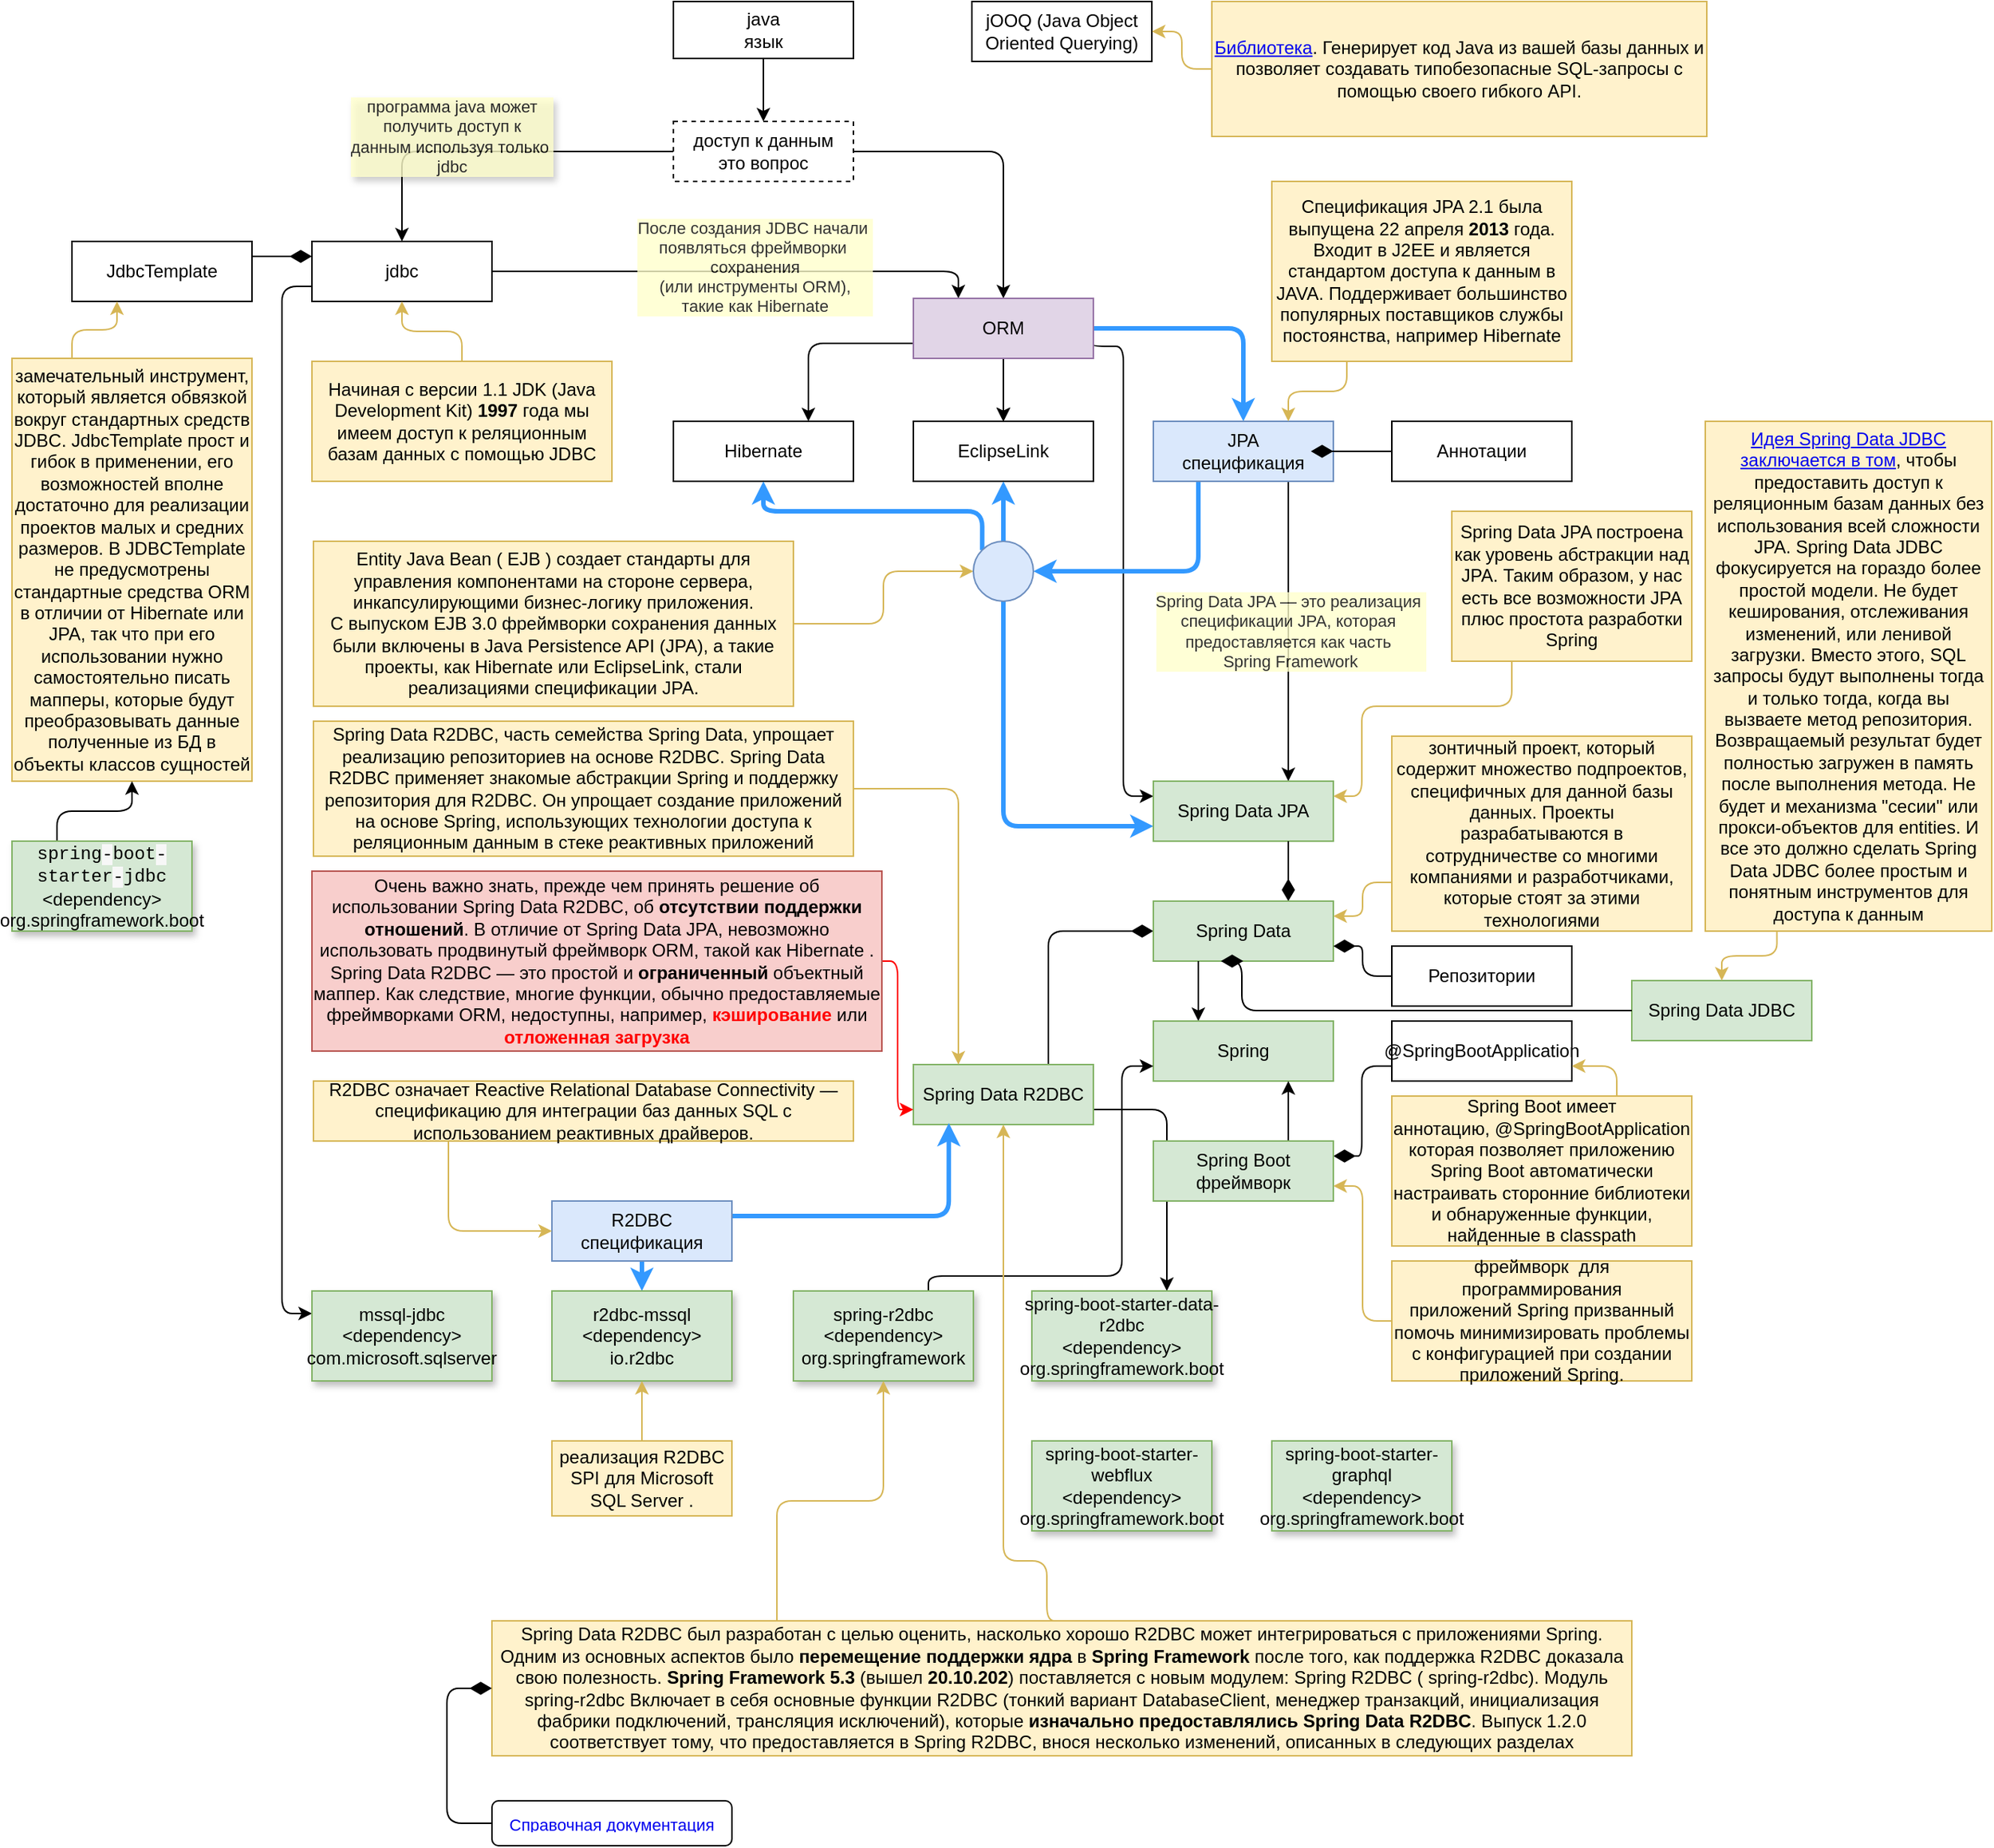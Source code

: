 <mxfile>
    <diagram id="G2yRbLmWqcp8tXKO7TOL" name="Page-1">
        <mxGraphModel dx="1200" dy="1109" grid="1" gridSize="10" guides="1" tooltips="1" connect="1" arrows="1" fold="1" page="1" pageScale="1" pageWidth="1169" pageHeight="1654" math="0" shadow="0">
            <root>
                <mxCell id="0"/>
                <mxCell id="1" parent="0"/>
                <mxCell id="120" style="edgeStyle=orthogonalEdgeStyle;shape=connector;rounded=1;html=1;exitX=0.5;exitY=1;exitDx=0;exitDy=0;entryX=0.5;entryY=0;entryDx=0;entryDy=0;strokeColor=#3399FF;align=center;verticalAlign=middle;fontFamily=Helvetica;fontSize=11;fontColor=default;labelBackgroundColor=default;endArrow=classic;strokeWidth=3;fillColor=#dae8fc;" parent="1" source="93" target="100" edge="1">
                    <mxGeometry relative="1" as="geometry"/>
                </mxCell>
                <mxCell id="4" value="" style="edgeStyle=none;html=1;" parent="1" source="2" target="3" edge="1">
                    <mxGeometry relative="1" as="geometry"/>
                </mxCell>
                <mxCell id="2" value="java&lt;div&gt;язык&lt;/div&gt;" style="rounded=0;whiteSpace=wrap;html=1;" parent="1" vertex="1">
                    <mxGeometry x="481" y="40" width="120" height="38" as="geometry"/>
                </mxCell>
                <mxCell id="6" value="" style="edgeStyle=orthogonalEdgeStyle;html=1;entryX=0.5;entryY=0;entryDx=0;entryDy=0;" parent="1" source="3" target="5" edge="1">
                    <mxGeometry relative="1" as="geometry"/>
                </mxCell>
                <mxCell id="17" value="программа java может&lt;div&gt;получить доступ к&lt;/div&gt;&lt;div&gt;данным используя только&amp;nbsp;&lt;/div&gt;&lt;div&gt;jdbc&lt;/div&gt;" style="edgeLabel;html=1;align=center;verticalAlign=middle;resizable=0;points=[];fontFamily=Helvetica;fontSize=11;fontColor=default;labelBackgroundColor=#FFFFCC;textShadow=1;textOpacity=80;" parent="6" vertex="1" connectable="0">
                    <mxGeometry x="-0.054" relative="1" as="geometry">
                        <mxPoint x="-34" y="-10" as="offset"/>
                    </mxGeometry>
                </mxCell>
                <mxCell id="8" value="" style="edgeStyle=orthogonalEdgeStyle;html=1;" parent="1" source="3" target="7" edge="1">
                    <mxGeometry relative="1" as="geometry"/>
                </mxCell>
                <mxCell id="3" value="доступ к данным&lt;div&gt;это вопрос&lt;/div&gt;" style="whiteSpace=wrap;html=1;rounded=0;dashed=1;" parent="1" vertex="1">
                    <mxGeometry x="481" y="120" width="120" height="40" as="geometry"/>
                </mxCell>
                <mxCell id="38" style="edgeStyle=orthogonalEdgeStyle;shape=connector;rounded=1;html=1;exitX=1;exitY=0.5;exitDx=0;exitDy=0;entryX=0.25;entryY=0;entryDx=0;entryDy=0;strokeColor=default;align=center;verticalAlign=middle;fontFamily=Helvetica;fontSize=11;fontColor=default;labelBackgroundColor=default;endArrow=classic;" parent="1" source="5" target="7" edge="1">
                    <mxGeometry relative="1" as="geometry">
                        <Array as="points">
                            <mxPoint x="671" y="220"/>
                        </Array>
                    </mxGeometry>
                </mxCell>
                <mxCell id="39" value="После создания JDBC начали&amp;nbsp;&lt;div&gt;появляться фреймворки&amp;nbsp;&lt;/div&gt;&lt;div&gt;сохранения&lt;/div&gt;&lt;div&gt;&amp;nbsp;(или инструменты ORM),&amp;nbsp;&lt;/div&gt;&lt;div&gt;такие как&amp;nbsp;Hibernate&lt;/div&gt;" style="edgeLabel;html=1;align=center;verticalAlign=middle;resizable=0;points=[];rounded=0;fillColor=none;gradientColor=none;fontFamily=Helvetica;fontSize=11;fontColor=default;textOpacity=80;labelBackgroundColor=#FFFFCC;" parent="38" vertex="1" connectable="0">
                    <mxGeometry x="0.064" y="3" relative="1" as="geometry">
                        <mxPoint as="offset"/>
                    </mxGeometry>
                </mxCell>
                <mxCell id="115" style="edgeStyle=orthogonalEdgeStyle;shape=connector;rounded=1;html=1;exitX=0;exitY=0.75;exitDx=0;exitDy=0;entryX=0;entryY=0.25;entryDx=0;entryDy=0;strokeColor=default;align=center;verticalAlign=middle;fontFamily=Helvetica;fontSize=11;fontColor=default;labelBackgroundColor=default;endArrow=classic;" parent="1" source="5" target="102" edge="1">
                    <mxGeometry relative="1" as="geometry">
                        <Array as="points">
                            <mxPoint x="220" y="230"/>
                            <mxPoint x="220" y="915"/>
                        </Array>
                    </mxGeometry>
                </mxCell>
                <mxCell id="5" value="jdbc" style="whiteSpace=wrap;html=1;rounded=0;" parent="1" vertex="1">
                    <mxGeometry x="240" y="200" width="120" height="40" as="geometry"/>
                </mxCell>
                <mxCell id="41" value="" style="edgeStyle=orthogonalEdgeStyle;shape=connector;rounded=1;html=1;strokeColor=default;align=center;verticalAlign=middle;fontFamily=Helvetica;fontSize=11;fontColor=default;labelBackgroundColor=default;endArrow=classic;entryX=0.75;entryY=0;entryDx=0;entryDy=0;exitX=0;exitY=0.75;exitDx=0;exitDy=0;" parent="1" source="7" target="40" edge="1">
                    <mxGeometry relative="1" as="geometry">
                        <mxPoint x="640" y="230" as="sourcePoint"/>
                    </mxGeometry>
                </mxCell>
                <mxCell id="46" value="" style="edgeStyle=orthogonalEdgeStyle;shape=connector;rounded=1;html=1;strokeColor=#3399FF;align=center;verticalAlign=middle;fontFamily=Helvetica;fontSize=11;fontColor=default;labelBackgroundColor=default;endArrow=classic;exitX=1;exitY=0.5;exitDx=0;exitDy=0;fillColor=#dae8fc;strokeWidth=3;" parent="1" source="7" target="45" edge="1">
                    <mxGeometry relative="1" as="geometry"/>
                </mxCell>
                <mxCell id="48" value="" style="edgeStyle=orthogonalEdgeStyle;shape=connector;rounded=1;html=1;strokeColor=default;align=center;verticalAlign=middle;fontFamily=Helvetica;fontSize=11;fontColor=default;labelBackgroundColor=default;endArrow=classic;" parent="1" source="7" target="47" edge="1">
                    <mxGeometry relative="1" as="geometry"/>
                </mxCell>
                <mxCell id="54" value="" style="edgeStyle=orthogonalEdgeStyle;shape=connector;rounded=1;html=1;strokeColor=default;align=center;verticalAlign=middle;fontFamily=Helvetica;fontSize=11;fontColor=default;labelBackgroundColor=default;endArrow=classic;" parent="1" source="7" target="47" edge="1">
                    <mxGeometry relative="1" as="geometry"/>
                </mxCell>
                <mxCell id="56" value="" style="edgeStyle=orthogonalEdgeStyle;shape=connector;rounded=1;html=1;strokeColor=default;align=center;verticalAlign=middle;fontFamily=Helvetica;fontSize=11;fontColor=default;labelBackgroundColor=default;endArrow=classic;" parent="1" source="7" target="47" edge="1">
                    <mxGeometry relative="1" as="geometry"/>
                </mxCell>
                <mxCell id="58" style="edgeStyle=orthogonalEdgeStyle;shape=connector;rounded=1;html=1;exitX=1;exitY=0.75;exitDx=0;exitDy=0;strokeColor=default;align=center;verticalAlign=middle;fontFamily=Helvetica;fontSize=11;fontColor=default;labelBackgroundColor=default;endArrow=classic;entryX=0;entryY=0.25;entryDx=0;entryDy=0;" parent="1" source="7" target="57" edge="1">
                    <mxGeometry relative="1" as="geometry">
                        <Array as="points">
                            <mxPoint x="761" y="270"/>
                            <mxPoint x="781" y="270"/>
                            <mxPoint x="781" y="570"/>
                        </Array>
                    </mxGeometry>
                </mxCell>
                <mxCell id="7" value="ORM" style="whiteSpace=wrap;html=1;rounded=0;fillColor=#e1d5e7;strokeColor=#9673a6;" parent="1" vertex="1">
                    <mxGeometry x="641" y="238" width="120" height="40" as="geometry"/>
                </mxCell>
                <mxCell id="37" style="edgeStyle=orthogonalEdgeStyle;shape=connector;rounded=1;html=1;exitX=0.5;exitY=0;exitDx=0;exitDy=0;entryX=0.5;entryY=1;entryDx=0;entryDy=0;strokeColor=#d6b656;align=center;verticalAlign=middle;fontFamily=Helvetica;fontSize=11;fontColor=default;labelBackgroundColor=default;endArrow=classic;fillColor=#fff2cc;" parent="1" source="26" target="5" edge="1">
                    <mxGeometry relative="1" as="geometry"/>
                </mxCell>
                <mxCell id="26" value="Начиная с версии 1.1 JDK (Java Development Kit) &lt;b&gt;1997 &lt;/b&gt;года мы имеем доступ к реляционным базам данных с помощью&amp;nbsp;JDBC" style="text;html=1;align=center;verticalAlign=middle;whiteSpace=wrap;rounded=0;fillColor=#fff2cc;strokeColor=#d6b656;" parent="1" vertex="1">
                    <mxGeometry x="240" y="280" width="200" height="80" as="geometry"/>
                </mxCell>
                <mxCell id="40" value="Hibernate" style="whiteSpace=wrap;html=1;rounded=0;strokeColor=default;align=center;verticalAlign=middle;fillColor=default;" parent="1" vertex="1">
                    <mxGeometry x="481" y="320" width="120" height="40" as="geometry"/>
                </mxCell>
                <mxCell id="51" style="edgeStyle=orthogonalEdgeStyle;shape=connector;rounded=1;html=1;exitX=0.25;exitY=1;exitDx=0;exitDy=0;entryX=1;entryY=0.5;entryDx=0;entryDy=0;strokeColor=#3399FF;align=center;verticalAlign=middle;fontFamily=Helvetica;fontSize=11;fontColor=default;labelBackgroundColor=default;endArrow=classic;fillColor=#dae8fc;strokeWidth=3;" parent="1" source="45" target="79" edge="1">
                    <mxGeometry relative="1" as="geometry"/>
                </mxCell>
                <mxCell id="63" style="edgeStyle=orthogonalEdgeStyle;shape=connector;rounded=1;html=1;exitX=0.75;exitY=1;exitDx=0;exitDy=0;strokeColor=default;align=center;verticalAlign=middle;fontFamily=Helvetica;fontSize=11;fontColor=default;labelBackgroundColor=default;endArrow=classic;entryX=0.75;entryY=0;entryDx=0;entryDy=0;" parent="1" source="45" target="57" edge="1">
                    <mxGeometry relative="1" as="geometry"/>
                </mxCell>
                <mxCell id="64" value="Spring Data JPA — это реализация&amp;nbsp;&lt;div&gt;спецификации JPA, которая&amp;nbsp;&lt;/div&gt;&lt;div&gt;предоставляется как часть&amp;nbsp;&lt;/div&gt;&lt;div&gt;Spring Framework&lt;/div&gt;" style="edgeLabel;html=1;align=center;verticalAlign=middle;resizable=0;points=[];rounded=0;fillColor=none;gradientColor=none;fontFamily=Helvetica;fontSize=11;fontColor=default;textOpacity=80;labelBackgroundColor=#FFFFCC;" parent="63" vertex="1" connectable="0">
                    <mxGeometry x="-0.004" y="1" relative="1" as="geometry">
                        <mxPoint as="offset"/>
                    </mxGeometry>
                </mxCell>
                <mxCell id="45" value="JPA&lt;div&gt;спецификация&lt;/div&gt;" style="whiteSpace=wrap;html=1;rounded=0;fillColor=#dae8fc;strokeColor=#6c8ebf;" parent="1" vertex="1">
                    <mxGeometry x="801" y="320" width="120" height="40" as="geometry"/>
                </mxCell>
                <mxCell id="47" value="&lt;span style=&quot;color: rgb(0, 0, 0);&quot;&gt;EclipseLink&lt;/span&gt;" style="whiteSpace=wrap;html=1;rounded=0;" parent="1" vertex="1">
                    <mxGeometry x="641" y="320" width="120" height="40" as="geometry"/>
                </mxCell>
                <mxCell id="52" style="edgeStyle=orthogonalEdgeStyle;shape=connector;rounded=1;html=1;exitX=0;exitY=0;exitDx=0;exitDy=0;entryX=0.5;entryY=1;entryDx=0;entryDy=0;strokeColor=#3399FF;align=center;verticalAlign=middle;fontFamily=Helvetica;fontSize=11;fontColor=default;labelBackgroundColor=default;endArrow=classic;strokeWidth=3;fillColor=#dae8fc;" parent="1" source="79" target="40" edge="1">
                    <mxGeometry relative="1" as="geometry">
                        <Array as="points">
                            <mxPoint x="687" y="380"/>
                            <mxPoint x="541" y="380"/>
                        </Array>
                    </mxGeometry>
                </mxCell>
                <mxCell id="53" style="edgeStyle=orthogonalEdgeStyle;shape=connector;rounded=1;html=1;exitX=0.5;exitY=0;exitDx=0;exitDy=0;entryX=0.5;entryY=1;entryDx=0;entryDy=0;strokeColor=#3399FF;align=center;verticalAlign=middle;fontFamily=Helvetica;fontSize=11;fontColor=default;labelBackgroundColor=default;endArrow=classic;strokeWidth=3;fillColor=#dae8fc;" parent="1" source="79" target="47" edge="1">
                    <mxGeometry relative="1" as="geometry"/>
                </mxCell>
                <mxCell id="62" style="edgeStyle=orthogonalEdgeStyle;shape=connector;rounded=1;html=1;exitX=0.5;exitY=1;exitDx=0;exitDy=0;entryX=0;entryY=0.75;entryDx=0;entryDy=0;strokeColor=#3399FF;align=center;verticalAlign=middle;fontFamily=Helvetica;fontSize=11;fontColor=default;labelBackgroundColor=default;endArrow=classic;strokeWidth=3;fillColor=#dae8fc;" parent="1" source="79" target="57" edge="1">
                    <mxGeometry relative="1" as="geometry"/>
                </mxCell>
                <mxCell id="80" style="edgeStyle=orthogonalEdgeStyle;shape=connector;rounded=1;html=1;exitX=1;exitY=0.5;exitDx=0;exitDy=0;entryX=0;entryY=0.5;entryDx=0;entryDy=0;strokeColor=#d6b656;align=center;verticalAlign=middle;fontFamily=Helvetica;fontSize=11;fontColor=default;labelBackgroundColor=default;endArrow=classic;fillColor=#fff2cc;" parent="1" source="50" target="79" edge="1">
                    <mxGeometry relative="1" as="geometry"/>
                </mxCell>
                <mxCell id="50" value="Entity Java Bean (&amp;nbsp;EJB&amp;nbsp;) создает стандарты для управления компонентами на стороне сервера, инкапсулирующими бизнес-логику приложения.&lt;br&gt;С выпуском EJB 3.0 фреймворки сохранения данных были включены в Java Persistence API (JPA), а такие проекты, как Hibernate или&amp;nbsp;EclipseLink,&amp;nbsp;стали реализациями спецификации JPA." style="text;html=1;align=center;verticalAlign=middle;whiteSpace=wrap;rounded=0;fillColor=#fff2cc;strokeColor=#d6b656;" parent="1" vertex="1">
                    <mxGeometry x="241" y="400" width="320" height="110" as="geometry"/>
                </mxCell>
                <mxCell id="57" value="Spring Data JPA" style="whiteSpace=wrap;html=1;rounded=0;fillColor=#d5e8d4;strokeColor=#82b366;" parent="1" vertex="1">
                    <mxGeometry x="801" y="560" width="120" height="40" as="geometry"/>
                </mxCell>
                <mxCell id="66" style="edgeStyle=orthogonalEdgeStyle;shape=connector;rounded=1;html=1;exitX=0.75;exitY=1;exitDx=0;exitDy=0;entryX=0.75;entryY=0;entryDx=0;entryDy=0;strokeColor=default;align=center;verticalAlign=middle;fontFamily=Helvetica;fontSize=11;fontColor=default;labelBackgroundColor=default;endArrow=diamondThin;endFill=1;startSize=6;endSize=12;" parent="1" source="57" target="65" edge="1">
                    <mxGeometry relative="1" as="geometry"/>
                </mxCell>
                <mxCell id="70" style="edgeStyle=orthogonalEdgeStyle;shape=connector;rounded=1;html=1;exitX=0.75;exitY=0;exitDx=0;exitDy=0;entryX=0;entryY=0.5;entryDx=0;entryDy=0;strokeColor=default;align=center;verticalAlign=middle;fontFamily=Helvetica;fontSize=11;fontColor=default;labelBackgroundColor=default;endArrow=diamondThin;startSize=6;endFill=1;endSize=12;" parent="1" source="69" target="65" edge="1">
                    <mxGeometry relative="1" as="geometry">
                        <Array as="points">
                            <mxPoint x="731" y="660"/>
                        </Array>
                    </mxGeometry>
                </mxCell>
                <mxCell id="65" value="Spring Data" style="whiteSpace=wrap;html=1;rounded=0;fillColor=#d5e8d4;strokeColor=#82b366;" parent="1" vertex="1">
                    <mxGeometry x="801" y="640" width="120" height="40" as="geometry"/>
                </mxCell>
                <mxCell id="68" style="edgeStyle=orthogonalEdgeStyle;shape=connector;rounded=1;html=1;exitX=0.25;exitY=1;exitDx=0;exitDy=0;entryX=0.25;entryY=0;entryDx=0;entryDy=0;strokeColor=default;align=center;verticalAlign=middle;fontFamily=Helvetica;fontSize=11;fontColor=default;labelBackgroundColor=default;endArrow=classic;" parent="1" source="65" target="67" edge="1">
                    <mxGeometry relative="1" as="geometry"/>
                </mxCell>
                <mxCell id="67" value="Spring" style="whiteSpace=wrap;html=1;rounded=0;fillColor=#d5e8d4;strokeColor=#82b366;" parent="1" vertex="1">
                    <mxGeometry x="801" y="720" width="120" height="40" as="geometry"/>
                </mxCell>
                <mxCell id="127" style="edgeStyle=orthogonalEdgeStyle;shape=connector;rounded=1;html=1;exitX=1;exitY=0.75;exitDx=0;exitDy=0;entryX=0.75;entryY=0;entryDx=0;entryDy=0;strokeColor=default;align=center;verticalAlign=middle;fontFamily=Helvetica;fontSize=11;fontColor=default;labelBackgroundColor=default;endArrow=classic;" parent="1" source="69" target="105" edge="1">
                    <mxGeometry relative="1" as="geometry"/>
                </mxCell>
                <mxCell id="69" value="Spring Data R2DBC" style="whiteSpace=wrap;html=1;rounded=0;fillColor=#d5e8d4;strokeColor=#82b366;" parent="1" vertex="1">
                    <mxGeometry x="641" y="749" width="120" height="40" as="geometry"/>
                </mxCell>
                <mxCell id="73" style="edgeStyle=orthogonalEdgeStyle;shape=connector;rounded=1;html=1;exitX=0;exitY=0.75;exitDx=0;exitDy=0;entryX=1;entryY=0.25;entryDx=0;entryDy=0;strokeColor=#d6b656;align=center;verticalAlign=middle;fontFamily=Helvetica;fontSize=11;fontColor=default;labelBackgroundColor=default;endArrow=classic;fillColor=#fff2cc;" parent="1" source="71" target="65" edge="1">
                    <mxGeometry relative="1" as="geometry"/>
                </mxCell>
                <mxCell id="71" value="зонтичный проект, который содержит множество подпроектов, специфичных для данной базы данных. Проекты разрабатываются в сотрудничестве со многими компаниями и разработчиками, которые стоят за этими технологиями" style="text;html=1;align=center;verticalAlign=middle;whiteSpace=wrap;rounded=0;fillColor=#fff2cc;strokeColor=#d6b656;" parent="1" vertex="1">
                    <mxGeometry x="960" y="530" width="200" height="130" as="geometry"/>
                </mxCell>
                <mxCell id="75" style="edgeStyle=orthogonalEdgeStyle;shape=connector;rounded=1;html=1;exitX=1;exitY=0.5;exitDx=0;exitDy=0;entryX=0.25;entryY=0;entryDx=0;entryDy=0;strokeColor=#d6b656;align=center;verticalAlign=middle;fontFamily=Helvetica;fontSize=11;fontColor=default;labelBackgroundColor=default;endArrow=classic;fillColor=#fff2cc;" parent="1" source="74" target="69" edge="1">
                    <mxGeometry relative="1" as="geometry"/>
                </mxCell>
                <mxCell id="74" value="Spring Data R2DBC, часть семейства Spring Data, упрощает реализацию репозиториев на основе R2DBC. Spring Data R2DBC применяет знакомые абстракции Spring и поддержку репозитория для R2DBC. Он упрощает создание приложений на основе Spring, использующих технологии доступа к реляционным данным в стеке реактивных приложений" style="text;html=1;align=center;verticalAlign=middle;whiteSpace=wrap;rounded=0;fillColor=#fff2cc;strokeColor=#d6b656;" parent="1" vertex="1">
                    <mxGeometry x="241" y="520" width="360" height="90" as="geometry"/>
                </mxCell>
                <mxCell id="79" value="" style="ellipse;whiteSpace=wrap;html=1;aspect=fixed;rounded=0;align=center;verticalAlign=middle;fontFamily=Helvetica;fontSize=12;fontColor=default;labelBackgroundColor=default;fillColor=#dae8fc;gradientColor=none;strokeColor=#6c8ebf;" parent="1" vertex="1">
                    <mxGeometry x="681" y="400" width="40" height="40" as="geometry"/>
                </mxCell>
                <mxCell id="84" style="edgeStyle=orthogonalEdgeStyle;shape=connector;rounded=1;html=1;exitX=0.25;exitY=1;exitDx=0;exitDy=0;entryX=1;entryY=0.25;entryDx=0;entryDy=0;strokeColor=#d6b656;align=center;verticalAlign=middle;fontFamily=Helvetica;fontSize=11;fontColor=default;labelBackgroundColor=default;endArrow=classic;fillColor=#fff2cc;" parent="1" source="83" target="57" edge="1">
                    <mxGeometry relative="1" as="geometry">
                        <Array as="points">
                            <mxPoint x="1040" y="510"/>
                            <mxPoint x="940" y="510"/>
                            <mxPoint x="940" y="570"/>
                        </Array>
                    </mxGeometry>
                </mxCell>
                <mxCell id="83" value="Spring Data JPA построена как уровень абстракции над JPA. Таким образом, у нас есть все возможности JPA плюс простота разработки Spring" style="text;html=1;align=center;verticalAlign=middle;whiteSpace=wrap;rounded=0;fillColor=#fff2cc;strokeColor=#d6b656;" parent="1" vertex="1">
                    <mxGeometry x="1000" y="380" width="160" height="100" as="geometry"/>
                </mxCell>
                <mxCell id="87" value="Репозитории" style="rounded=0;whiteSpace=wrap;html=1;align=center;verticalAlign=middle;fontFamily=Helvetica;fontSize=12;fontColor=default;labelBackgroundColor=default;fillColor=default;gradientColor=none;strokeColor=default;" parent="1" vertex="1">
                    <mxGeometry x="960" y="670" width="120" height="40" as="geometry"/>
                </mxCell>
                <mxCell id="88" style="edgeStyle=orthogonalEdgeStyle;shape=connector;rounded=1;html=1;exitX=0;exitY=0.5;exitDx=0;exitDy=0;entryX=1;entryY=0.75;entryDx=0;entryDy=0;strokeColor=default;align=center;verticalAlign=middle;fontFamily=Helvetica;fontSize=11;fontColor=default;labelBackgroundColor=default;endArrow=diamondThin;endFill=1;startSize=6;endSize=12;" parent="1" source="87" target="65" edge="1">
                    <mxGeometry relative="1" as="geometry">
                        <mxPoint x="901" y="610" as="sourcePoint"/>
                        <mxPoint x="901" y="650" as="targetPoint"/>
                    </mxGeometry>
                </mxCell>
                <mxCell id="89" value="Аннотации" style="rounded=0;whiteSpace=wrap;html=1;align=center;verticalAlign=middle;fontFamily=Helvetica;fontSize=12;fontColor=default;labelBackgroundColor=default;fillColor=default;gradientColor=none;strokeColor=default;" parent="1" vertex="1">
                    <mxGeometry x="960" y="320" width="120" height="40" as="geometry"/>
                </mxCell>
                <mxCell id="90" style="edgeStyle=orthogonalEdgeStyle;shape=connector;rounded=1;html=1;entryX=1;entryY=0.5;entryDx=0;entryDy=0;strokeColor=default;align=center;verticalAlign=middle;fontFamily=Helvetica;fontSize=11;fontColor=default;labelBackgroundColor=default;endArrow=diamondThin;endFill=1;startSize=6;endSize=12;exitX=0;exitY=0.5;exitDx=0;exitDy=0;" parent="1" source="89" target="45" edge="1">
                    <mxGeometry relative="1" as="geometry">
                        <mxPoint x="1020" y="390" as="sourcePoint"/>
                        <mxPoint x="931" y="670" as="targetPoint"/>
                        <Array as="points">
                            <mxPoint x="920" y="340"/>
                            <mxPoint x="920" y="340"/>
                        </Array>
                    </mxGeometry>
                </mxCell>
                <mxCell id="92" style="edgeStyle=orthogonalEdgeStyle;shape=connector;rounded=1;html=1;exitX=0.25;exitY=1;exitDx=0;exitDy=0;entryX=0.75;entryY=0;entryDx=0;entryDy=0;strokeColor=#d6b656;align=center;verticalAlign=middle;fontFamily=Helvetica;fontSize=11;fontColor=default;labelBackgroundColor=default;endArrow=classic;fillColor=#fff2cc;" parent="1" source="91" target="45" edge="1">
                    <mxGeometry relative="1" as="geometry"/>
                </mxCell>
                <mxCell id="91" value="Спецификация JPA 2.1 была выпущена 22 апреля &lt;b&gt;2013 &lt;/b&gt;года. Входит в J2EE и является стандартом доступа к данным в JAVA. Поддерживает большинство популярных поставщиков службы постоянства, например&amp;nbsp;Hibernate" style="text;html=1;align=center;verticalAlign=middle;whiteSpace=wrap;rounded=0;fillColor=#fff2cc;strokeColor=#d6b656;" parent="1" vertex="1">
                    <mxGeometry x="880" y="160" width="200" height="120" as="geometry"/>
                </mxCell>
                <mxCell id="96" style="edgeStyle=orthogonalEdgeStyle;shape=connector;rounded=1;html=1;exitX=1;exitY=0.25;exitDx=0;exitDy=0;entryX=0.197;entryY=0.975;entryDx=0;entryDy=0;strokeColor=#3399FF;align=center;verticalAlign=middle;fontFamily=Helvetica;fontSize=11;fontColor=default;labelBackgroundColor=default;endArrow=classic;strokeWidth=3;fillColor=#dae8fc;entryPerimeter=0;" parent="1" source="93" target="69" edge="1">
                    <mxGeometry relative="1" as="geometry"/>
                </mxCell>
                <mxCell id="93" value="&lt;span style=&quot;color: rgb(0, 0, 0);&quot;&gt;R2DBC&lt;/span&gt;&lt;br&gt;&lt;div&gt;спецификация&lt;/div&gt;" style="whiteSpace=wrap;html=1;rounded=0;fillColor=#dae8fc;strokeColor=#6c8ebf;" parent="1" vertex="1">
                    <mxGeometry x="400" y="840" width="120" height="40" as="geometry"/>
                </mxCell>
                <mxCell id="98" style="edgeStyle=orthogonalEdgeStyle;shape=connector;rounded=1;html=1;exitX=0.25;exitY=1;exitDx=0;exitDy=0;entryX=0;entryY=0.5;entryDx=0;entryDy=0;strokeColor=#d6b656;align=center;verticalAlign=middle;fontFamily=Helvetica;fontSize=11;fontColor=default;labelBackgroundColor=default;endArrow=classic;fillColor=#fff2cc;" parent="1" source="97" target="93" edge="1">
                    <mxGeometry relative="1" as="geometry"/>
                </mxCell>
                <mxCell id="97" value="R2DBC означает&amp;nbsp;Reactive Relational Database Connectivity&amp;nbsp;— спецификацию для интеграции баз данных SQL с использованием реактивных драйверов." style="text;html=1;align=center;verticalAlign=middle;whiteSpace=wrap;rounded=0;fillColor=#fff2cc;strokeColor=#d6b656;" parent="1" vertex="1">
                    <mxGeometry x="241" y="760" width="360" height="40" as="geometry"/>
                </mxCell>
                <mxCell id="100" value="&lt;span style=&quot;color: rgb(0, 0, 0);&quot;&gt;r2dbc-mssql&lt;/span&gt;&lt;br&gt;&lt;div&gt;&amp;lt;dependency&amp;gt;&lt;/div&gt;&lt;div&gt;io.r2dbc&lt;/div&gt;" style="whiteSpace=wrap;html=1;rounded=0;fillColor=#d5e8d4;strokeColor=#82b366;strokeWidth=1;shadow=1;" parent="1" vertex="1">
                    <mxGeometry x="400" y="900" width="120" height="60" as="geometry"/>
                </mxCell>
                <mxCell id="134" style="edgeStyle=orthogonalEdgeStyle;shape=connector;rounded=1;html=1;exitX=0.75;exitY=0;exitDx=0;exitDy=0;entryX=0;entryY=0.75;entryDx=0;entryDy=0;strokeColor=default;align=center;verticalAlign=middle;fontFamily=Helvetica;fontSize=11;fontColor=default;labelBackgroundColor=default;endArrow=classic;" parent="1" source="101" target="67" edge="1">
                    <mxGeometry relative="1" as="geometry">
                        <Array as="points">
                            <mxPoint x="651" y="890"/>
                            <mxPoint x="780" y="890"/>
                            <mxPoint x="780" y="750"/>
                        </Array>
                    </mxGeometry>
                </mxCell>
                <mxCell id="101" value="&lt;span style=&quot;color: rgb(0, 0, 0);&quot;&gt;spring-r2dbc&lt;/span&gt;&lt;br&gt;&lt;div&gt;&amp;lt;dependency&amp;gt;&lt;/div&gt;&lt;div&gt;org.springframework&lt;/div&gt;" style="whiteSpace=wrap;html=1;rounded=0;fillColor=#d5e8d4;strokeColor=#82b366;strokeWidth=1;shadow=1;" parent="1" vertex="1">
                    <mxGeometry x="561" y="900" width="120" height="60" as="geometry"/>
                </mxCell>
                <mxCell id="102" value="&lt;span style=&quot;color: rgb(0, 0, 0);&quot;&gt;mssql-jdbc&lt;/span&gt;&lt;br&gt;&lt;div&gt;&amp;lt;dependency&amp;gt;&lt;/div&gt;&lt;div&gt;com.microsoft.sqlserver&lt;/div&gt;" style="whiteSpace=wrap;html=1;rounded=0;fillColor=#d5e8d4;strokeColor=#82b366;strokeWidth=1;shadow=1;" parent="1" vertex="1">
                    <mxGeometry x="240" y="900" width="120" height="60" as="geometry"/>
                </mxCell>
                <mxCell id="103" value="&lt;span style=&quot;color: rgb(0, 0, 0);&quot;&gt;spring-boot-starter-webflux&lt;/span&gt;&lt;br&gt;&lt;div&gt;&amp;lt;dependency&amp;gt;&lt;/div&gt;&lt;div&gt;org.springframework.boot&lt;/div&gt;" style="whiteSpace=wrap;html=1;rounded=0;fillColor=#d5e8d4;strokeColor=#82b366;strokeWidth=1;shadow=1;" parent="1" vertex="1">
                    <mxGeometry x="720" y="1000" width="120" height="60" as="geometry"/>
                </mxCell>
                <mxCell id="104" value="&lt;span style=&quot;color: rgb(0, 0, 0);&quot;&gt;spring-boot-starter-graphql&lt;/span&gt;&lt;br&gt;&lt;div&gt;&amp;lt;dependency&amp;gt;&lt;/div&gt;&lt;div&gt;org.springframework.boot&lt;/div&gt;" style="whiteSpace=wrap;html=1;rounded=0;fillColor=#d5e8d4;strokeColor=#82b366;strokeWidth=1;shadow=1;" parent="1" vertex="1">
                    <mxGeometry x="880" y="1000" width="120" height="60" as="geometry"/>
                </mxCell>
                <mxCell id="105" value="&lt;span style=&quot;color: rgb(0, 0, 0);&quot;&gt;spring-boot-starter-data-r2dbc&lt;/span&gt;&lt;br&gt;&lt;div&gt;&amp;lt;dependency&amp;gt;&lt;/div&gt;&lt;div&gt;org.springframework.boot&lt;/div&gt;" style="whiteSpace=wrap;html=1;rounded=0;fillColor=#d5e8d4;strokeColor=#82b366;strokeWidth=1;shadow=1;" parent="1" vertex="1">
                    <mxGeometry x="720" y="900" width="120" height="60" as="geometry"/>
                </mxCell>
                <mxCell id="107" style="edgeStyle=orthogonalEdgeStyle;shape=connector;rounded=1;html=1;exitX=0.75;exitY=0;exitDx=0;exitDy=0;entryX=0.75;entryY=1;entryDx=0;entryDy=0;strokeColor=default;align=center;verticalAlign=middle;fontFamily=Helvetica;fontSize=11;fontColor=default;labelBackgroundColor=default;endArrow=classic;" parent="1" source="106" target="67" edge="1">
                    <mxGeometry relative="1" as="geometry"/>
                </mxCell>
                <mxCell id="112" style="edgeStyle=orthogonalEdgeStyle;shape=connector;rounded=1;html=1;exitX=0;exitY=0.75;exitDx=0;exitDy=0;entryX=1;entryY=0.25;entryDx=0;entryDy=0;strokeColor=default;align=center;verticalAlign=middle;fontFamily=Helvetica;fontSize=11;fontColor=default;labelBackgroundColor=default;endArrow=diamondThin;startSize=6;endFill=1;endSize=12;" parent="1" source="111" target="106" edge="1">
                    <mxGeometry relative="1" as="geometry">
                        <Array as="points">
                            <mxPoint x="940" y="750"/>
                            <mxPoint x="940" y="810"/>
                        </Array>
                    </mxGeometry>
                </mxCell>
                <mxCell id="106" value="Spring Boot&lt;div&gt;фреймворк&lt;/div&gt;" style="whiteSpace=wrap;html=1;rounded=0;fillColor=#d5e8d4;strokeColor=#82b366;" parent="1" vertex="1">
                    <mxGeometry x="801" y="800" width="120" height="40" as="geometry"/>
                </mxCell>
                <mxCell id="109" style="edgeStyle=orthogonalEdgeStyle;shape=connector;rounded=1;html=1;exitX=0;exitY=0.5;exitDx=0;exitDy=0;entryX=1;entryY=0.75;entryDx=0;entryDy=0;strokeColor=#d6b656;align=center;verticalAlign=middle;fontFamily=Helvetica;fontSize=11;fontColor=default;labelBackgroundColor=default;endArrow=classic;fillColor=#fff2cc;" parent="1" source="108" target="106" edge="1">
                    <mxGeometry relative="1" as="geometry"/>
                </mxCell>
                <mxCell id="108" value="фреймворк&amp;nbsp; для программирования приложений&amp;nbsp;Spring призванный помочь минимизировать проблемы с конфигурацией при создании приложений Spring." style="text;html=1;align=center;verticalAlign=middle;whiteSpace=wrap;rounded=0;fillColor=#fff2cc;strokeColor=#d6b656;" parent="1" vertex="1">
                    <mxGeometry x="960" y="880" width="200" height="80" as="geometry"/>
                </mxCell>
                <mxCell id="111" value="@SpringBootApplication" style="rounded=0;whiteSpace=wrap;html=1;align=center;verticalAlign=middle;fillColor=default;gradientColor=none;strokeColor=default;" parent="1" vertex="1">
                    <mxGeometry x="960" y="720" width="120" height="40" as="geometry"/>
                </mxCell>
                <mxCell id="114" style="edgeStyle=orthogonalEdgeStyle;html=1;exitX=0.75;exitY=0;exitDx=0;exitDy=0;entryX=1;entryY=0.75;entryDx=0;entryDy=0;rounded=1;strokeColor=#d6b656;align=center;verticalAlign=middle;fontFamily=Helvetica;fontSize=11;fontColor=default;labelBackgroundColor=default;endArrow=classic;fillColor=#fff2cc;" parent="1" source="113" target="111" edge="1">
                    <mxGeometry relative="1" as="geometry"/>
                </mxCell>
                <mxCell id="113" value="Spring Boot имеет аннотацию,&amp;nbsp;@SpringBootApplication которая позволяет приложению Spring Boot автоматически настраивать сторонние библиотеки и обнаруженные функции, найденные в&amp;nbsp;classpath" style="text;html=1;align=center;verticalAlign=middle;whiteSpace=wrap;rounded=0;fillColor=#fff2cc;strokeColor=#d6b656;" parent="1" vertex="1">
                    <mxGeometry x="960" y="770" width="200" height="100" as="geometry"/>
                </mxCell>
                <mxCell id="121" style="edgeStyle=orthogonalEdgeStyle;shape=connector;rounded=1;html=1;exitX=0.5;exitY=0;exitDx=0;exitDy=0;entryX=0.5;entryY=1;entryDx=0;entryDy=0;strokeColor=#d6b656;align=center;verticalAlign=middle;fontFamily=Helvetica;fontSize=11;fontColor=default;labelBackgroundColor=default;endArrow=classic;fillColor=#fff2cc;" parent="1" source="118" target="100" edge="1">
                    <mxGeometry relative="1" as="geometry"/>
                </mxCell>
                <mxCell id="118" value="реализация R2DBC SPI&amp;nbsp;для&amp;nbsp;Microsoft SQL Server&amp;nbsp;." style="text;html=1;align=center;verticalAlign=middle;whiteSpace=wrap;rounded=0;fillColor=#fff2cc;strokeColor=#d6b656;" parent="1" vertex="1">
                    <mxGeometry x="400" y="1000" width="120" height="50" as="geometry"/>
                </mxCell>
                <mxCell id="129" style="edgeStyle=orthogonalEdgeStyle;shape=connector;rounded=1;html=1;exitX=1;exitY=0.5;exitDx=0;exitDy=0;entryX=0;entryY=0.75;entryDx=0;entryDy=0;strokeColor=#FF0000;align=center;verticalAlign=middle;fontFamily=Helvetica;fontSize=11;fontColor=default;labelBackgroundColor=default;endArrow=classic;" parent="1" source="128" target="69" edge="1">
                    <mxGeometry relative="1" as="geometry"/>
                </mxCell>
                <mxCell id="128" value="Очень важно знать, прежде чем принять решение об использовании Spring Data R2DBC, об&amp;nbsp;&lt;b&gt;отсутствии поддержки отношений&lt;/b&gt;. В отличие от Spring Data JPA, невозможно использовать продвинутый фреймворк ORM, такой как&amp;nbsp;Hibernate&amp;nbsp;. Spring Data R2DBC — это простой и &lt;b&gt;ограниченный&lt;/b&gt; объектный маппер. Как следствие, многие функции, обычно предоставляемые фреймворками ORM, недоступны, например, &lt;b&gt;&lt;font style=&quot;color: rgb(255, 0, 0);&quot;&gt;кэширование &lt;/font&gt;&lt;/b&gt;или &lt;b&gt;&lt;font style=&quot;color: rgb(255, 0, 0);&quot;&gt;отложенная загрузка&lt;/font&gt;&lt;/b&gt;" style="text;html=1;align=center;verticalAlign=middle;whiteSpace=wrap;rounded=0;fillColor=#f8cecc;strokeColor=#b85450;" parent="1" vertex="1">
                    <mxGeometry x="240" y="620" width="380" height="120" as="geometry"/>
                </mxCell>
                <UserObject label="Справочная документация" linkTarget="_blank" link="https://docs.spring.io/spring-data/r2dbc/docs/current-SNAPSHOT/reference/html/#reference" id="131">
                    <mxCell style="fontColor=#0000EE;fontStyle=4;rounded=1;overflow=hidden;spacing=10;fontFamily=Helvetica;fontSize=11;labelBackgroundColor=default;" parent="1" vertex="1">
                        <mxGeometry x="360" y="1240" width="160" height="30" as="geometry"/>
                    </mxCell>
                </UserObject>
                <mxCell id="136" style="edgeStyle=orthogonalEdgeStyle;shape=connector;rounded=1;html=1;exitX=0.25;exitY=0;exitDx=0;exitDy=0;strokeColor=#d6b656;align=center;verticalAlign=middle;fontFamily=Helvetica;fontSize=11;fontColor=default;labelBackgroundColor=default;endArrow=classic;fillColor=#fff2cc;" parent="1" source="132" target="101" edge="1">
                    <mxGeometry relative="1" as="geometry"/>
                </mxCell>
                <mxCell id="139" style="edgeStyle=orthogonalEdgeStyle;shape=connector;rounded=1;html=1;exitX=0.5;exitY=0;exitDx=0;exitDy=0;entryX=0.5;entryY=1;entryDx=0;entryDy=0;strokeColor=#d6b656;align=center;verticalAlign=middle;fontFamily=Helvetica;fontSize=11;fontColor=default;labelBackgroundColor=default;endArrow=classic;fillColor=#fff2cc;" parent="1" source="132" target="69" edge="1">
                    <mxGeometry relative="1" as="geometry">
                        <Array as="points">
                            <mxPoint x="730" y="1080"/>
                            <mxPoint x="701" y="1080"/>
                        </Array>
                    </mxGeometry>
                </mxCell>
                <mxCell id="132" value="Spring Data R2DBC был разработан с целью оценить, насколько хорошо R2DBC может интегрироваться с приложениями Spring. Одним из основных аспектов было &lt;b&gt;перемещение поддержки ядра&lt;/b&gt; в &lt;b&gt;Spring Framework&lt;/b&gt; после того, как поддержка R2DBC доказала свою полезность. &lt;b&gt;Spring Framework 5.3&lt;/b&gt; (вышел &lt;b&gt;20.10.202&lt;/b&gt;) поставляется с новым модулем: Spring R2DBC (&amp;nbsp;spring-r2dbc). Модуль spring-r2dbc Включает в себя основные функции R2DBC (тонкий вариант&amp;nbsp;DatabaseClient, менеджер транзакций, инициализация фабрики подключений, трансляция исключений), которые &lt;b&gt;изначально предоставлялись Spring Data R2DBC&lt;/b&gt;. Выпуск 1.2.0 соответствует тому, что предоставляется в Spring R2DBC, внося несколько изменений, описанных в следующих разделах" style="text;html=1;align=center;verticalAlign=middle;whiteSpace=wrap;rounded=0;fillColor=#fff2cc;strokeColor=#d6b656;" parent="1" vertex="1">
                    <mxGeometry x="360" y="1120" width="760" height="90" as="geometry"/>
                </mxCell>
                <mxCell id="133" style="edgeStyle=orthogonalEdgeStyle;shape=connector;rounded=1;html=1;exitX=0;exitY=0.5;exitDx=0;exitDy=0;entryX=0;entryY=0.5;entryDx=0;entryDy=0;strokeColor=default;align=center;verticalAlign=middle;fontFamily=Helvetica;fontSize=11;fontColor=default;labelBackgroundColor=default;endArrow=diamondThin;endFill=1;startSize=6;endSize=12;" parent="1" source="131" target="132" edge="1">
                    <mxGeometry relative="1" as="geometry">
                        <Array as="points">
                            <mxPoint x="330" y="1255"/>
                            <mxPoint x="330" y="1165"/>
                        </Array>
                        <mxPoint x="901" y="610" as="sourcePoint"/>
                        <mxPoint x="901" y="650" as="targetPoint"/>
                    </mxGeometry>
                </mxCell>
                <mxCell id="140" value="Spring Data JDBC" style="whiteSpace=wrap;html=1;rounded=0;fillColor=#d5e8d4;strokeColor=#82b366;" vertex="1" parent="1">
                    <mxGeometry x="1120" y="693" width="120" height="40" as="geometry"/>
                </mxCell>
                <mxCell id="141" style="edgeStyle=orthogonalEdgeStyle;shape=connector;rounded=1;html=1;exitX=0;exitY=0.5;exitDx=0;exitDy=0;strokeColor=default;align=center;verticalAlign=middle;fontFamily=Helvetica;fontSize=11;fontColor=default;labelBackgroundColor=default;endArrow=diamondThin;startSize=6;endFill=1;endSize=12;entryX=0.5;entryY=1;entryDx=0;entryDy=0;" edge="1" parent="1" source="140" target="65">
                    <mxGeometry relative="1" as="geometry">
                        <Array as="points">
                            <mxPoint x="860" y="713"/>
                        </Array>
                        <mxPoint x="741" y="759" as="sourcePoint"/>
                        <mxPoint x="811" y="670" as="targetPoint"/>
                    </mxGeometry>
                </mxCell>
                <mxCell id="144" style="edgeStyle=orthogonalEdgeStyle;html=1;exitX=0.25;exitY=1;exitDx=0;exitDy=0;entryX=0.5;entryY=0;entryDx=0;entryDy=0;rounded=1;strokeColor=#d6b656;align=center;verticalAlign=middle;fontFamily=Helvetica;fontSize=11;fontColor=default;labelBackgroundColor=default;endArrow=classic;fillColor=#fff2cc;" edge="1" parent="1" source="142" target="140">
                    <mxGeometry relative="1" as="geometry"/>
                </mxCell>
                <mxCell id="142" value="&lt;a href=&quot;https://habr.com/ru/articles/423697/&quot;&gt;Идея Spring Data JDBC заключается в том&lt;/a&gt;, чтобы предоставить доступ к реляционным базам данных&amp;nbsp;без использования всей сложности JPA.&amp;nbsp;Spring Data JDBC фокусируется на&amp;nbsp;гораздо более простой модели. Не будет кеширования, отслеживания изменений, или ленивой загрузки. Вместо этого, SQL запросы будут выполнены тогда и только тогда, когда вы вызваете метод репозитория. Возвращаемый результат будет полностью загружен в память после выполнения метода. Не будет и механизма &quot;сесии&quot; или прокси-объектов для entities. И все это должно сделать Spring Data JDBC более простым и понятным инструментов для доступа к данным" style="text;html=1;align=center;verticalAlign=middle;whiteSpace=wrap;rounded=0;fillColor=#fff2cc;strokeColor=#d6b656;" vertex="1" parent="1">
                    <mxGeometry x="1169" y="320" width="191" height="340" as="geometry"/>
                </mxCell>
                <mxCell id="146" value="jOOQ (Java Object Oriented Querying)" style="whiteSpace=wrap;html=1;rounded=0;" vertex="1" parent="1">
                    <mxGeometry x="680" y="40" width="120" height="40" as="geometry"/>
                </mxCell>
                <mxCell id="148" style="edgeStyle=orthogonalEdgeStyle;html=1;exitX=0;exitY=0.5;exitDx=0;exitDy=0;entryX=1;entryY=0.5;entryDx=0;entryDy=0;rounded=1;strokeColor=#d6b656;align=center;verticalAlign=middle;fontFamily=Helvetica;fontSize=11;fontColor=default;labelBackgroundColor=default;endArrow=classic;fillColor=#fff2cc;" edge="1" parent="1" source="147" target="146">
                    <mxGeometry relative="1" as="geometry"/>
                </mxCell>
                <mxCell id="147" value="&lt;a href=&quot;https://habr.com/ru/articles/815771/&quot;&gt;Библиотека&lt;/a&gt;. Генерирует код Java из вашей базы данных и позволяет создавать типобезопасные SQL-запросы с помощью своего гибкого API." style="text;html=1;align=center;verticalAlign=middle;whiteSpace=wrap;rounded=0;fillColor=#fff2cc;strokeColor=#d6b656;" vertex="1" parent="1">
                    <mxGeometry x="840" y="40" width="330" height="90" as="geometry"/>
                </mxCell>
                <mxCell id="149" value="JdbcTemplate" style="whiteSpace=wrap;html=1;rounded=0;" vertex="1" parent="1">
                    <mxGeometry x="80" y="200" width="120" height="40" as="geometry"/>
                </mxCell>
                <mxCell id="152" style="edgeStyle=orthogonalEdgeStyle;html=1;exitX=0.25;exitY=0;exitDx=0;exitDy=0;entryX=0.25;entryY=1;entryDx=0;entryDy=0;rounded=1;strokeColor=#d6b656;align=center;verticalAlign=middle;fontFamily=Helvetica;fontSize=11;fontColor=default;labelBackgroundColor=default;endArrow=classic;fillColor=#fff2cc;" edge="1" parent="1" source="151" target="149">
                    <mxGeometry relative="1" as="geometry"/>
                </mxCell>
                <mxCell id="151" value="замечательный инструмент, который является обвязкой вокруг стандартных средств JDBC. JdbcTemplate прост и гибок в применении, его возможностей вполне достаточно для реализации проектов малых и средних размеров. В JDBCTemplate не предусмотрены стандартные средства ORM в отличии от Hibernate или JPA, так что при его использовании нужно самостоятельно писать мапперы, которые будут преобразовывать данные полученные из БД в объекты классов сущностей" style="text;html=1;align=center;verticalAlign=middle;whiteSpace=wrap;rounded=0;fillColor=#fff2cc;strokeColor=#d6b656;" vertex="1" parent="1">
                    <mxGeometry x="40" y="278" width="160" height="282" as="geometry"/>
                </mxCell>
                <mxCell id="153" style="edgeStyle=orthogonalEdgeStyle;shape=connector;rounded=1;html=1;exitX=1;exitY=0.25;exitDx=0;exitDy=0;entryX=0;entryY=0.25;entryDx=0;entryDy=0;strokeColor=default;align=center;verticalAlign=middle;fontFamily=Helvetica;fontSize=11;fontColor=default;labelBackgroundColor=default;endArrow=diamondThin;endFill=1;startSize=6;endSize=12;" edge="1" parent="1" source="149" target="5">
                    <mxGeometry relative="1" as="geometry">
                        <mxPoint x="901" y="610" as="sourcePoint"/>
                        <mxPoint x="901" y="650" as="targetPoint"/>
                    </mxGeometry>
                </mxCell>
                <mxCell id="155" style="edgeStyle=orthogonalEdgeStyle;html=1;exitX=0.25;exitY=0;exitDx=0;exitDy=0;entryX=0.5;entryY=1;entryDx=0;entryDy=0;" edge="1" parent="1" source="154" target="151">
                    <mxGeometry relative="1" as="geometry"/>
                </mxCell>
                <mxCell id="154" value="&lt;span style=&quot;box-sizing: inherit; border: 0px; font-family: Monaco, MonacoRegular, &amp;quot;Courier New&amp;quot;, monospace; margin: 0px; outline: 0px; padding: 0px; vertical-align: baseline; height: inherit; color: rgb(0, 0, 0); text-align: left; white-space: pre; line-height: inherit !important;&quot; class=&quot;crayon-i&quot;&gt;spring&lt;/span&gt;&lt;span style=&quot;color: rgb(0, 0, 0); font-family: Monaco, MonacoRegular, &amp;quot;Courier New&amp;quot;, monospace; text-align: left; white-space: pre; background-color: rgb(247, 247, 247);&quot;&gt;-&lt;/span&gt;&lt;span style=&quot;box-sizing: inherit; border: 0px; font-family: Monaco, MonacoRegular, &amp;quot;Courier New&amp;quot;, monospace; margin: 0px; outline: 0px; padding: 0px; vertical-align: baseline; height: inherit; color: rgb(0, 0, 0); text-align: left; white-space: pre; line-height: inherit !important;&quot; class=&quot;crayon-i&quot;&gt;boot&lt;/span&gt;&lt;span style=&quot;color: rgb(0, 0, 0); font-family: Monaco, MonacoRegular, &amp;quot;Courier New&amp;quot;, monospace; text-align: left; white-space: pre; background-color: rgb(247, 247, 247);&quot;&gt;-&lt;/span&gt;&lt;span style=&quot;box-sizing: inherit; border: 0px; font-family: Monaco, MonacoRegular, &amp;quot;Courier New&amp;quot;, monospace; margin: 0px; outline: 0px; padding: 0px; vertical-align: baseline; height: inherit; color: rgb(0, 0, 0); text-align: left; white-space: pre; line-height: inherit !important;&quot; class=&quot;crayon-i&quot;&gt;starter&lt;/span&gt;&lt;span style=&quot;color: rgb(0, 0, 0); font-family: Monaco, MonacoRegular, &amp;quot;Courier New&amp;quot;, monospace; text-align: left; white-space: pre; background-color: rgb(247, 247, 247);&quot;&gt;-&lt;/span&gt;&lt;span style=&quot;box-sizing: inherit; border: 0px; font-family: Monaco, MonacoRegular, &amp;quot;Courier New&amp;quot;, monospace; margin: 0px; outline: 0px; padding: 0px; vertical-align: baseline; height: inherit; color: rgb(0, 0, 0); text-align: left; white-space: pre; line-height: inherit !important;&quot; class=&quot;crayon-i&quot;&gt;jdbc&lt;/span&gt;&lt;br&gt;&lt;div&gt;&amp;lt;dependency&amp;gt;&lt;/div&gt;&lt;div&gt;org.springframework.boot&lt;/div&gt;" style="whiteSpace=wrap;html=1;rounded=0;fillColor=#d5e8d4;strokeColor=#82b366;strokeWidth=1;shadow=1;align=center;verticalAlign=middle;fontFamily=Helvetica;fontSize=12;fontColor=default;" vertex="1" parent="1">
                    <mxGeometry x="40" y="600" width="120" height="60" as="geometry"/>
                </mxCell>
            </root>
        </mxGraphModel>
    </diagram>
</mxfile>